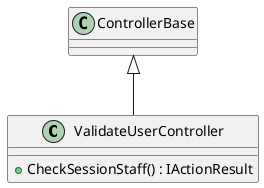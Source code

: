 @startuml
class ValidateUserController {
    + CheckSessionStaff() : IActionResult
}
ControllerBase <|-- ValidateUserController
@enduml
